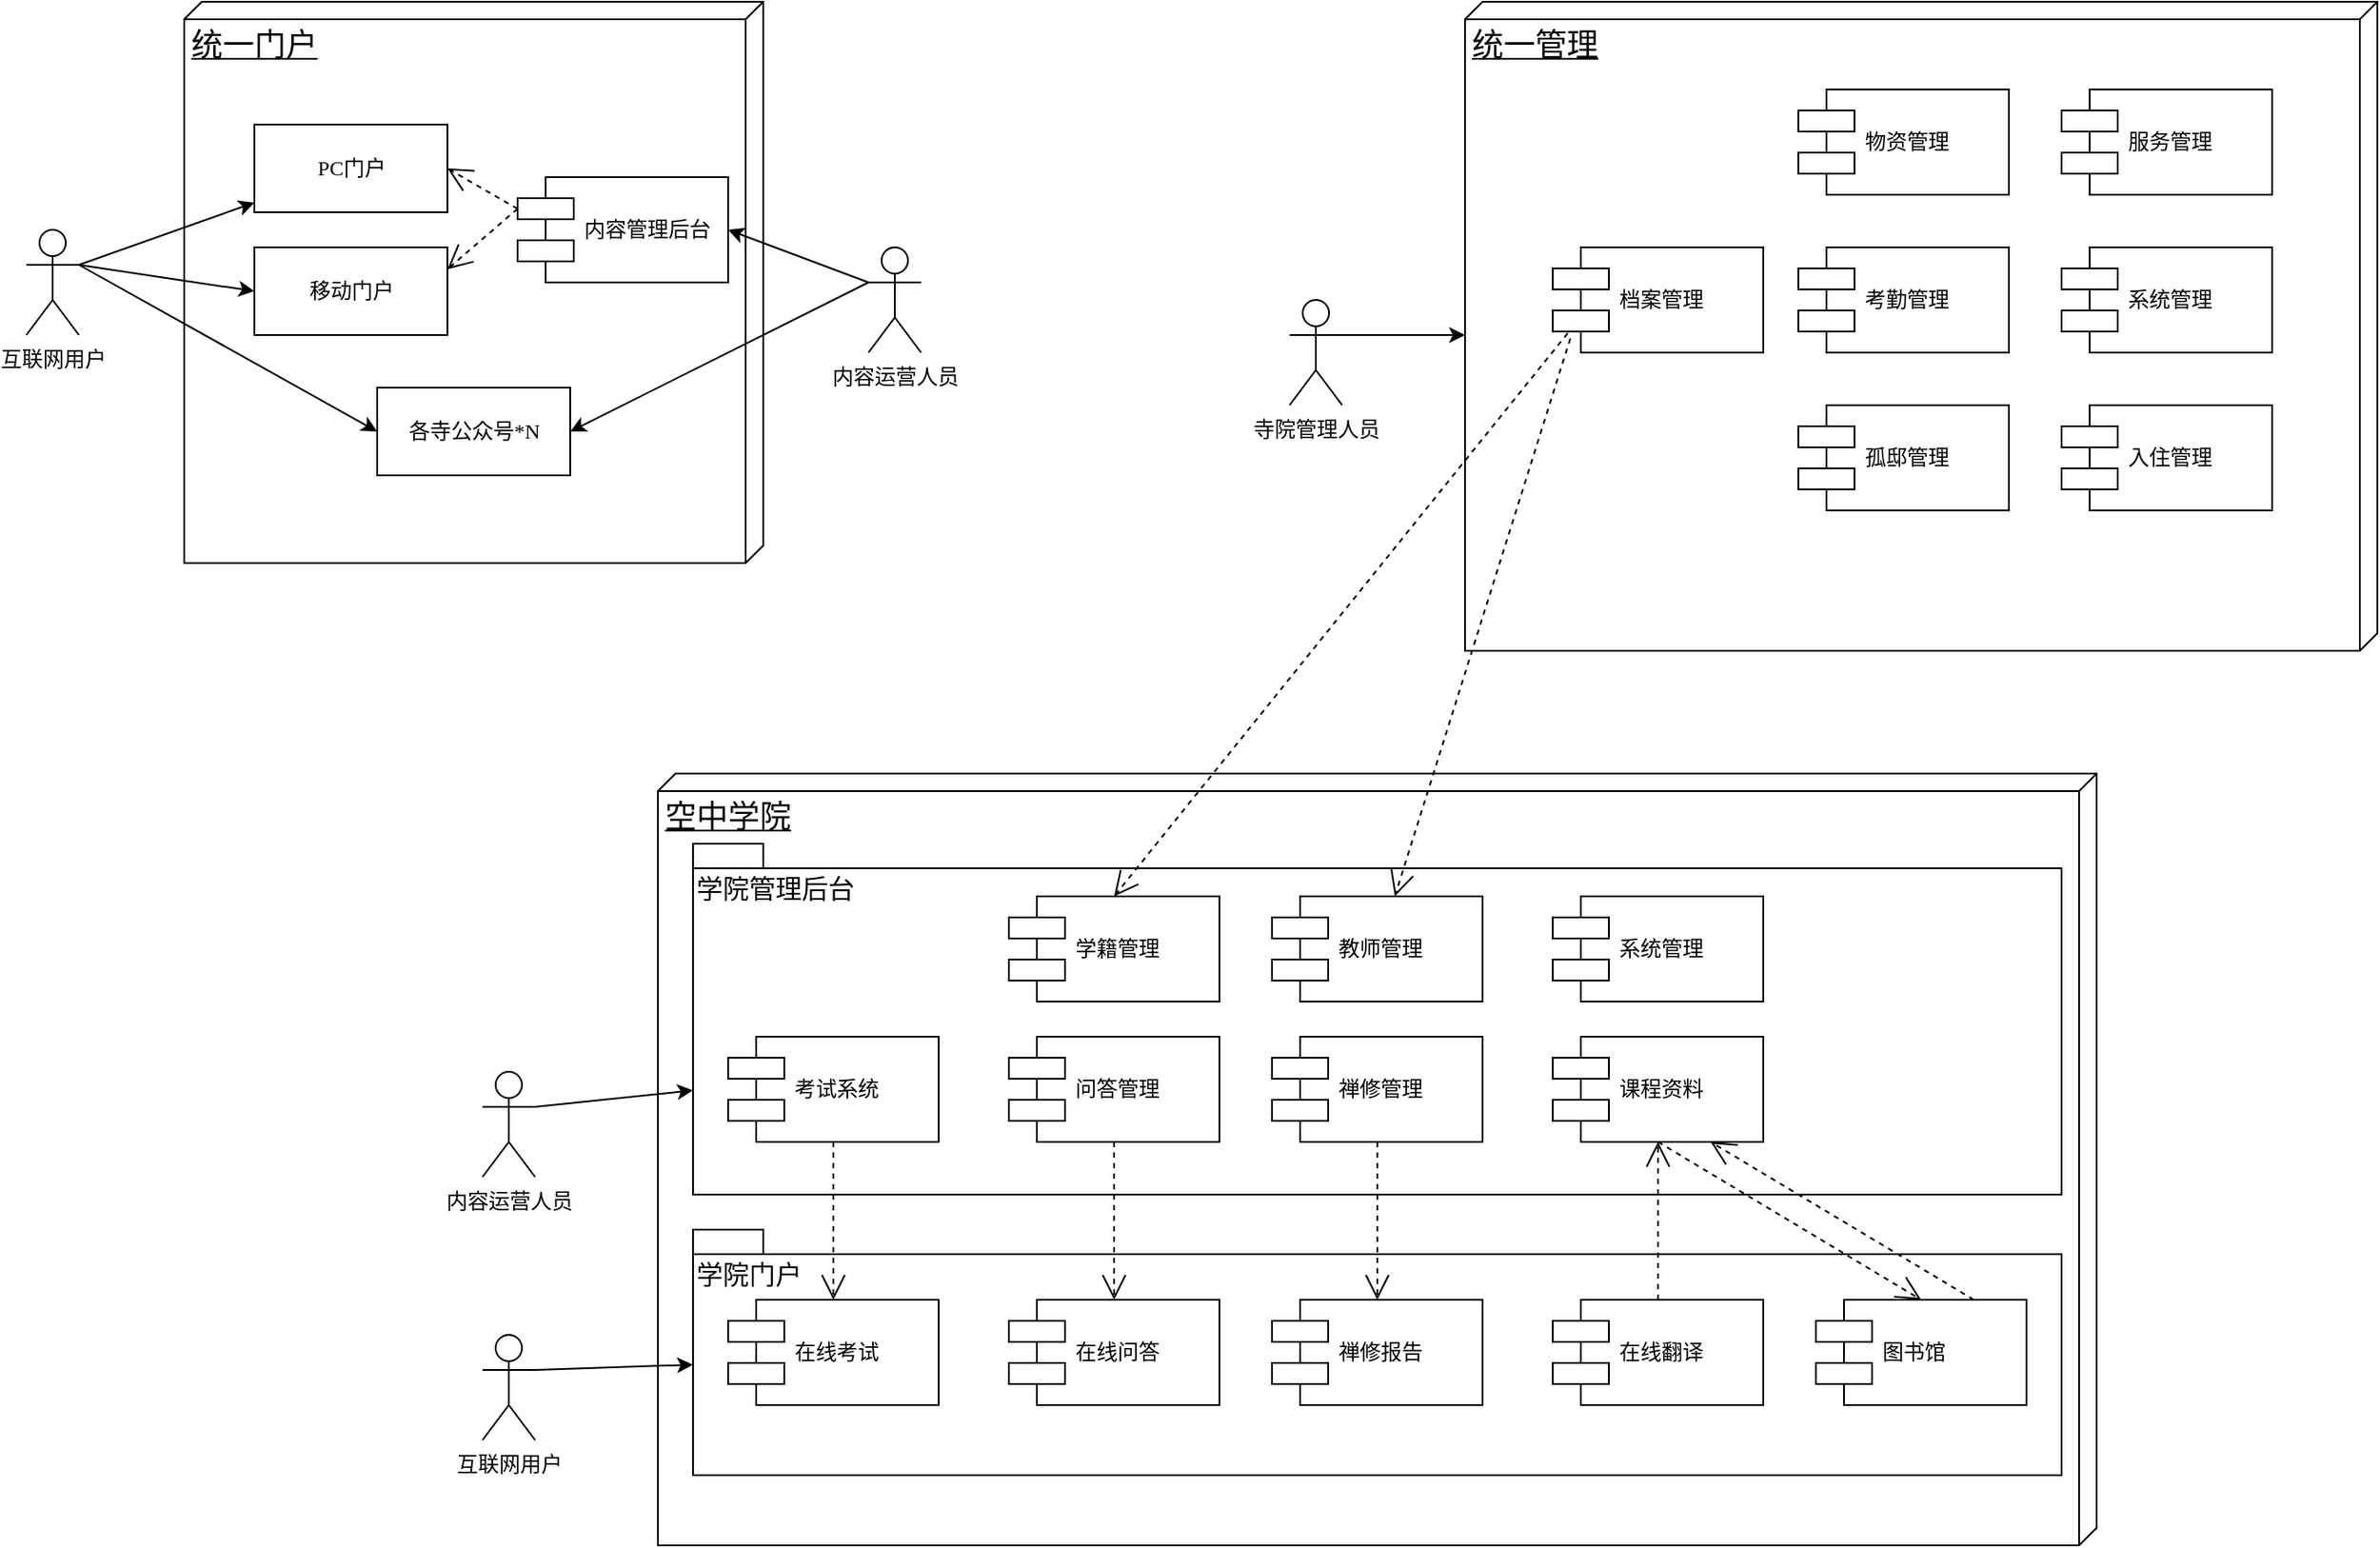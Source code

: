 <mxfile version="16.4.3" type="github">
  <diagram name="Page-1" id="5f0bae14-7c28-e335-631c-24af17079c00">
    <mxGraphModel dx="1675" dy="934" grid="1" gridSize="10" guides="1" tooltips="1" connect="1" arrows="1" fold="1" page="1" pageScale="1" pageWidth="1100" pageHeight="850" background="none" math="0" shadow="0">
      <root>
        <mxCell id="0" />
        <mxCell id="1" parent="0" />
        <mxCell id="39150e848f15840c-1" value="统一门户" style="verticalAlign=top;align=left;spacingTop=8;spacingLeft=2;spacingRight=12;shape=cube;size=10;direction=south;fontStyle=4;html=1;rounded=0;shadow=0;comic=0;labelBackgroundColor=none;strokeWidth=1;fontFamily=Verdana;fontSize=18;" parent="1" vertex="1">
          <mxGeometry x="120" y="70" width="330" height="320" as="geometry" />
        </mxCell>
        <mxCell id="39150e848f15840c-2" value="统一管理" style="verticalAlign=top;align=left;spacingTop=8;spacingLeft=2;spacingRight=12;shape=cube;size=10;direction=south;fontStyle=4;html=1;rounded=0;shadow=0;comic=0;labelBackgroundColor=none;strokeWidth=1;fontFamily=Verdana;fontSize=18;" parent="1" vertex="1">
          <mxGeometry x="850" y="70" width="520" height="370" as="geometry" />
        </mxCell>
        <mxCell id="39150e848f15840c-4" value="PC门户" style="html=1;rounded=0;shadow=0;comic=0;labelBackgroundColor=none;strokeWidth=1;fontFamily=Verdana;fontSize=12;align=center;" parent="1" vertex="1">
          <mxGeometry x="160" y="140" width="110" height="50" as="geometry" />
        </mxCell>
        <mxCell id="39150e848f15840c-5" value="内容管理后台" style="shape=component;align=left;spacingLeft=36;rounded=0;shadow=0;comic=0;labelBackgroundColor=none;strokeWidth=1;fontFamily=Verdana;fontSize=12;html=1;" parent="1" vertex="1">
          <mxGeometry x="310" y="170" width="120" height="60" as="geometry" />
        </mxCell>
        <mxCell id="ZJF9qfAngsYHFAXgRAQW-3" value="档案管理" style="shape=component;align=left;spacingLeft=36;rounded=0;shadow=0;comic=0;labelBackgroundColor=none;strokeWidth=1;fontFamily=Verdana;fontSize=12;html=1;" vertex="1" parent="1">
          <mxGeometry x="900" y="210" width="120" height="60" as="geometry" />
        </mxCell>
        <mxCell id="ZJF9qfAngsYHFAXgRAQW-5" value="内容运营人员" style="shape=umlActor;verticalLabelPosition=bottom;verticalAlign=top;html=1;" vertex="1" parent="1">
          <mxGeometry x="510" y="210" width="30" height="60" as="geometry" />
        </mxCell>
        <mxCell id="ZJF9qfAngsYHFAXgRAQW-6" value="互联网用户" style="shape=umlActor;verticalLabelPosition=bottom;verticalAlign=top;html=1;" vertex="1" parent="1">
          <mxGeometry x="30" y="200" width="30" height="60" as="geometry" />
        </mxCell>
        <mxCell id="ZJF9qfAngsYHFAXgRAQW-13" value="" style="endArrow=classic;html=1;rounded=0;exitX=1;exitY=0.333;exitDx=0;exitDy=0;exitPerimeter=0;" edge="1" parent="1" source="ZJF9qfAngsYHFAXgRAQW-6" target="39150e848f15840c-4">
          <mxGeometry width="50" height="50" relative="1" as="geometry">
            <mxPoint x="470" y="360" as="sourcePoint" />
            <mxPoint x="520" y="310" as="targetPoint" />
          </mxGeometry>
        </mxCell>
        <mxCell id="ZJF9qfAngsYHFAXgRAQW-14" value="" style="endArrow=classic;html=1;rounded=0;exitX=0;exitY=0.333;exitDx=0;exitDy=0;exitPerimeter=0;entryX=1;entryY=0.5;entryDx=0;entryDy=0;" edge="1" parent="1" source="ZJF9qfAngsYHFAXgRAQW-5" target="39150e848f15840c-5">
          <mxGeometry width="50" height="50" relative="1" as="geometry">
            <mxPoint x="470" y="360" as="sourcePoint" />
            <mxPoint x="520" y="310" as="targetPoint" />
          </mxGeometry>
        </mxCell>
        <mxCell id="ZJF9qfAngsYHFAXgRAQW-15" value="移动门户" style="html=1;rounded=0;shadow=0;comic=0;labelBackgroundColor=none;strokeWidth=1;fontFamily=Verdana;fontSize=12;align=center;" vertex="1" parent="1">
          <mxGeometry x="160" y="210" width="110" height="50" as="geometry" />
        </mxCell>
        <mxCell id="ZJF9qfAngsYHFAXgRAQW-16" value="各寺公众号*N" style="html=1;rounded=0;shadow=0;comic=0;labelBackgroundColor=none;strokeWidth=1;fontFamily=Verdana;fontSize=12;align=center;" vertex="1" parent="1">
          <mxGeometry x="230" y="290" width="110" height="50" as="geometry" />
        </mxCell>
        <mxCell id="ZJF9qfAngsYHFAXgRAQW-19" value="" style="endArrow=open;endSize=12;dashed=1;html=1;rounded=0;exitX=0;exitY=0.3;exitDx=0;exitDy=0;entryX=1;entryY=0.5;entryDx=0;entryDy=0;" edge="1" parent="1" source="39150e848f15840c-5" target="39150e848f15840c-4">
          <mxGeometry width="160" relative="1" as="geometry">
            <mxPoint x="420" y="340" as="sourcePoint" />
            <mxPoint x="580" y="340" as="targetPoint" />
          </mxGeometry>
        </mxCell>
        <mxCell id="ZJF9qfAngsYHFAXgRAQW-20" value="" style="endArrow=open;endSize=12;dashed=1;html=1;rounded=0;exitX=0;exitY=0.3;exitDx=0;exitDy=0;entryX=1;entryY=0.25;entryDx=0;entryDy=0;" edge="1" parent="1" source="39150e848f15840c-5" target="ZJF9qfAngsYHFAXgRAQW-15">
          <mxGeometry width="160" relative="1" as="geometry">
            <mxPoint x="320" y="163" as="sourcePoint" />
            <mxPoint x="280" y="175" as="targetPoint" />
          </mxGeometry>
        </mxCell>
        <mxCell id="ZJF9qfAngsYHFAXgRAQW-21" value="" style="endArrow=classic;html=1;rounded=0;entryX=0;entryY=0.5;entryDx=0;entryDy=0;exitX=1;exitY=0.333;exitDx=0;exitDy=0;exitPerimeter=0;" edge="1" parent="1" source="ZJF9qfAngsYHFAXgRAQW-6" target="ZJF9qfAngsYHFAXgRAQW-15">
          <mxGeometry width="50" height="50" relative="1" as="geometry">
            <mxPoint x="150" y="-20" as="sourcePoint" />
            <mxPoint x="216.216" y="150" as="targetPoint" />
          </mxGeometry>
        </mxCell>
        <mxCell id="ZJF9qfAngsYHFAXgRAQW-22" value="" style="endArrow=classic;html=1;rounded=0;entryX=0;entryY=0.5;entryDx=0;entryDy=0;" edge="1" parent="1" target="ZJF9qfAngsYHFAXgRAQW-16">
          <mxGeometry width="50" height="50" relative="1" as="geometry">
            <mxPoint x="60" y="220" as="sourcePoint" />
            <mxPoint x="160" y="315" as="targetPoint" />
          </mxGeometry>
        </mxCell>
        <mxCell id="ZJF9qfAngsYHFAXgRAQW-23" value="" style="endArrow=classic;html=1;rounded=0;entryX=1;entryY=0.5;entryDx=0;entryDy=0;" edge="1" parent="1" target="ZJF9qfAngsYHFAXgRAQW-16">
          <mxGeometry width="50" height="50" relative="1" as="geometry">
            <mxPoint x="510" y="230" as="sourcePoint" />
            <mxPoint x="400" y="280" as="targetPoint" />
          </mxGeometry>
        </mxCell>
        <mxCell id="ZJF9qfAngsYHFAXgRAQW-24" value="物资管理" style="shape=component;align=left;spacingLeft=36;rounded=0;shadow=0;comic=0;labelBackgroundColor=none;strokeWidth=1;fontFamily=Verdana;fontSize=12;html=1;" vertex="1" parent="1">
          <mxGeometry x="1040" y="120" width="120" height="60" as="geometry" />
        </mxCell>
        <mxCell id="ZJF9qfAngsYHFAXgRAQW-25" value="服务管理" style="shape=component;align=left;spacingLeft=36;rounded=0;shadow=0;comic=0;labelBackgroundColor=none;strokeWidth=1;fontFamily=Verdana;fontSize=12;html=1;" vertex="1" parent="1">
          <mxGeometry x="1190" y="120" width="120" height="60" as="geometry" />
        </mxCell>
        <mxCell id="ZJF9qfAngsYHFAXgRAQW-26" value="入住管理" style="shape=component;align=left;spacingLeft=36;rounded=0;shadow=0;comic=0;labelBackgroundColor=none;strokeWidth=1;fontFamily=Verdana;fontSize=12;html=1;" vertex="1" parent="1">
          <mxGeometry x="1190" y="300" width="120" height="60" as="geometry" />
        </mxCell>
        <mxCell id="ZJF9qfAngsYHFAXgRAQW-27" value="考勤管理" style="shape=component;align=left;spacingLeft=36;rounded=0;shadow=0;comic=0;labelBackgroundColor=none;strokeWidth=1;fontFamily=Verdana;fontSize=12;html=1;" vertex="1" parent="1">
          <mxGeometry x="1040" y="210" width="120" height="60" as="geometry" />
        </mxCell>
        <mxCell id="ZJF9qfAngsYHFAXgRAQW-28" value="系统管理" style="shape=component;align=left;spacingLeft=36;rounded=0;shadow=0;comic=0;labelBackgroundColor=none;strokeWidth=1;fontFamily=Verdana;fontSize=12;html=1;" vertex="1" parent="1">
          <mxGeometry x="1190" y="210" width="120" height="60" as="geometry" />
        </mxCell>
        <mxCell id="ZJF9qfAngsYHFAXgRAQW-32" value="寺院管理人员" style="shape=umlActor;verticalLabelPosition=bottom;verticalAlign=top;html=1;" vertex="1" parent="1">
          <mxGeometry x="750" y="240" width="30" height="60" as="geometry" />
        </mxCell>
        <mxCell id="ZJF9qfAngsYHFAXgRAQW-33" value="" style="endArrow=classic;html=1;rounded=0;exitX=1;exitY=0.333;exitDx=0;exitDy=0;exitPerimeter=0;entryX=0;entryY=0;entryDx=190;entryDy=520;entryPerimeter=0;" edge="1" parent="1" source="ZJF9qfAngsYHFAXgRAQW-32" target="39150e848f15840c-2">
          <mxGeometry width="50" height="50" relative="1" as="geometry">
            <mxPoint x="780" y="230" as="sourcePoint" />
            <mxPoint x="880" y="194.516" as="targetPoint" />
          </mxGeometry>
        </mxCell>
        <mxCell id="ZJF9qfAngsYHFAXgRAQW-34" value="孤邸管理" style="shape=component;align=left;spacingLeft=36;rounded=0;shadow=0;comic=0;labelBackgroundColor=none;strokeWidth=1;fontFamily=Verdana;fontSize=12;html=1;" vertex="1" parent="1">
          <mxGeometry x="1040" y="300" width="120" height="60" as="geometry" />
        </mxCell>
        <mxCell id="ZJF9qfAngsYHFAXgRAQW-35" value="空中学院" style="verticalAlign=top;align=left;spacingTop=8;spacingLeft=2;spacingRight=12;shape=cube;size=10;direction=south;fontStyle=4;html=1;rounded=0;shadow=0;comic=0;labelBackgroundColor=none;strokeWidth=1;fontFamily=Verdana;fontSize=18;" vertex="1" parent="1">
          <mxGeometry x="390" y="510" width="820" height="440" as="geometry" />
        </mxCell>
        <mxCell id="ZJF9qfAngsYHFAXgRAQW-42" value="内容运营人员" style="shape=umlActor;verticalLabelPosition=bottom;verticalAlign=top;html=1;" vertex="1" parent="1">
          <mxGeometry x="290" y="680" width="30" height="60" as="geometry" />
        </mxCell>
        <mxCell id="ZJF9qfAngsYHFAXgRAQW-43" value="" style="endArrow=classic;html=1;rounded=0;exitX=1;exitY=0.333;exitDx=0;exitDy=0;exitPerimeter=0;" edge="1" parent="1" source="ZJF9qfAngsYHFAXgRAQW-42" target="ZJF9qfAngsYHFAXgRAQW-45">
          <mxGeometry width="50" height="50" relative="1" as="geometry">
            <mxPoint x="320" y="670" as="sourcePoint" />
            <mxPoint x="420" y="634.516" as="targetPoint" />
          </mxGeometry>
        </mxCell>
        <mxCell id="ZJF9qfAngsYHFAXgRAQW-45" value="学院管理后台" style="shape=folder;fontStyle=0;spacingTop=10;tabWidth=40;tabHeight=14;tabPosition=left;html=1;verticalAlign=top;fontSize=15;align=left;" vertex="1" parent="1">
          <mxGeometry x="410" y="550" width="780" height="200" as="geometry" />
        </mxCell>
        <mxCell id="ZJF9qfAngsYHFAXgRAQW-38" value="教师管理" style="shape=component;align=left;spacingLeft=36;rounded=0;shadow=0;comic=0;labelBackgroundColor=none;strokeWidth=1;fontFamily=Verdana;fontSize=12;html=1;" vertex="1" parent="1">
          <mxGeometry x="740" y="580" width="120" height="60" as="geometry" />
        </mxCell>
        <mxCell id="ZJF9qfAngsYHFAXgRAQW-36" value="课程资料" style="shape=component;align=left;spacingLeft=36;rounded=0;shadow=0;comic=0;labelBackgroundColor=none;strokeWidth=1;fontFamily=Verdana;fontSize=12;html=1;" vertex="1" parent="1">
          <mxGeometry x="900" y="660" width="120" height="60" as="geometry" />
        </mxCell>
        <mxCell id="ZJF9qfAngsYHFAXgRAQW-37" value="学籍管理" style="shape=component;align=left;spacingLeft=36;rounded=0;shadow=0;comic=0;labelBackgroundColor=none;strokeWidth=1;fontFamily=Verdana;fontSize=12;html=1;" vertex="1" parent="1">
          <mxGeometry x="590" y="580" width="120" height="60" as="geometry" />
        </mxCell>
        <mxCell id="ZJF9qfAngsYHFAXgRAQW-39" value="系统管理" style="shape=component;align=left;spacingLeft=36;rounded=0;shadow=0;comic=0;labelBackgroundColor=none;strokeWidth=1;fontFamily=Verdana;fontSize=12;html=1;" vertex="1" parent="1">
          <mxGeometry x="900" y="580" width="120" height="60" as="geometry" />
        </mxCell>
        <mxCell id="ZJF9qfAngsYHFAXgRAQW-40" value="考试系统" style="shape=component;align=left;spacingLeft=36;rounded=0;shadow=0;comic=0;labelBackgroundColor=none;strokeWidth=1;fontFamily=Verdana;fontSize=12;html=1;" vertex="1" parent="1">
          <mxGeometry x="430" y="660" width="120" height="60" as="geometry" />
        </mxCell>
        <mxCell id="ZJF9qfAngsYHFAXgRAQW-41" value="问答管理" style="shape=component;align=left;spacingLeft=36;rounded=0;shadow=0;comic=0;labelBackgroundColor=none;strokeWidth=1;fontFamily=Verdana;fontSize=12;html=1;" vertex="1" parent="1">
          <mxGeometry x="590" y="660" width="120" height="60" as="geometry" />
        </mxCell>
        <mxCell id="ZJF9qfAngsYHFAXgRAQW-46" value="学院门户" style="shape=folder;fontStyle=0;spacingTop=10;tabWidth=40;tabHeight=14;tabPosition=left;html=1;verticalAlign=top;fontSize=15;align=left;" vertex="1" parent="1">
          <mxGeometry x="410" y="770" width="780" height="140" as="geometry" />
        </mxCell>
        <mxCell id="ZJF9qfAngsYHFAXgRAQW-47" value="在线考试" style="shape=component;align=left;spacingLeft=36;rounded=0;shadow=0;comic=0;labelBackgroundColor=none;strokeWidth=1;fontFamily=Verdana;fontSize=12;html=1;" vertex="1" parent="1">
          <mxGeometry x="430" y="810" width="120" height="60" as="geometry" />
        </mxCell>
        <mxCell id="ZJF9qfAngsYHFAXgRAQW-48" value="在线问答" style="shape=component;align=left;spacingLeft=36;rounded=0;shadow=0;comic=0;labelBackgroundColor=none;strokeWidth=1;fontFamily=Verdana;fontSize=12;html=1;" vertex="1" parent="1">
          <mxGeometry x="590" y="810" width="120" height="60" as="geometry" />
        </mxCell>
        <mxCell id="ZJF9qfAngsYHFAXgRAQW-49" value="在线翻译" style="shape=component;align=left;spacingLeft=36;rounded=0;shadow=0;comic=0;labelBackgroundColor=none;strokeWidth=1;fontFamily=Verdana;fontSize=12;html=1;" vertex="1" parent="1">
          <mxGeometry x="900" y="810" width="120" height="60" as="geometry" />
        </mxCell>
        <mxCell id="ZJF9qfAngsYHFAXgRAQW-50" value="" style="endArrow=open;endSize=12;dashed=1;html=1;rounded=0;exitX=0.5;exitY=1;exitDx=0;exitDy=0;" edge="1" parent="1" source="ZJF9qfAngsYHFAXgRAQW-40" target="ZJF9qfAngsYHFAXgRAQW-47">
          <mxGeometry width="160" relative="1" as="geometry">
            <mxPoint x="320" y="198" as="sourcePoint" />
            <mxPoint x="280" y="232.5" as="targetPoint" />
          </mxGeometry>
        </mxCell>
        <mxCell id="ZJF9qfAngsYHFAXgRAQW-51" value="" style="endArrow=open;endSize=12;dashed=1;html=1;rounded=0;exitX=0.5;exitY=0;exitDx=0;exitDy=0;entryX=0.5;entryY=1;entryDx=0;entryDy=0;" edge="1" parent="1" source="ZJF9qfAngsYHFAXgRAQW-49" target="ZJF9qfAngsYHFAXgRAQW-36">
          <mxGeometry width="160" relative="1" as="geometry">
            <mxPoint x="1120" y="830" as="sourcePoint" />
            <mxPoint x="1120" y="830" as="targetPoint" />
          </mxGeometry>
        </mxCell>
        <mxCell id="ZJF9qfAngsYHFAXgRAQW-52" value="" style="endArrow=open;endSize=12;dashed=1;html=1;rounded=0;exitX=0.5;exitY=1;exitDx=0;exitDy=0;entryX=0.5;entryY=0;entryDx=0;entryDy=0;" edge="1" parent="1" source="ZJF9qfAngsYHFAXgRAQW-41" target="ZJF9qfAngsYHFAXgRAQW-48">
          <mxGeometry width="160" relative="1" as="geometry">
            <mxPoint x="649.41" y="830.0" as="sourcePoint" />
            <mxPoint x="649.41" y="910" as="targetPoint" />
          </mxGeometry>
        </mxCell>
        <mxCell id="ZJF9qfAngsYHFAXgRAQW-53" value="互联网用户" style="shape=umlActor;verticalLabelPosition=bottom;verticalAlign=top;html=1;" vertex="1" parent="1">
          <mxGeometry x="290" y="830" width="30" height="60" as="geometry" />
        </mxCell>
        <mxCell id="ZJF9qfAngsYHFAXgRAQW-54" value="" style="endArrow=classic;html=1;rounded=0;exitX=1;exitY=0.333;exitDx=0;exitDy=0;exitPerimeter=0;entryX=0;entryY=0;entryDx=0;entryDy=77;entryPerimeter=0;" edge="1" parent="1" source="ZJF9qfAngsYHFAXgRAQW-53" target="ZJF9qfAngsYHFAXgRAQW-46">
          <mxGeometry width="50" height="50" relative="1" as="geometry">
            <mxPoint x="720" y="1110" as="sourcePoint" />
            <mxPoint x="410" y="934.516" as="targetPoint" />
          </mxGeometry>
        </mxCell>
        <mxCell id="ZJF9qfAngsYHFAXgRAQW-55" value="" style="endArrow=open;endSize=12;dashed=1;html=1;rounded=0;exitX=0.071;exitY=0.816;exitDx=0;exitDy=0;entryX=0.5;entryY=0;entryDx=0;entryDy=0;exitPerimeter=0;" edge="1" parent="1" source="ZJF9qfAngsYHFAXgRAQW-3" target="ZJF9qfAngsYHFAXgRAQW-37">
          <mxGeometry width="160" relative="1" as="geometry">
            <mxPoint x="320" y="198" as="sourcePoint" />
            <mxPoint x="280" y="232.5" as="targetPoint" />
          </mxGeometry>
        </mxCell>
        <mxCell id="ZJF9qfAngsYHFAXgRAQW-56" value="" style="endArrow=open;endSize=12;dashed=1;html=1;rounded=0;exitX=0;exitY=0.7;exitDx=0;exitDy=0;" edge="1" parent="1">
          <mxGeometry width="160" relative="1" as="geometry">
            <mxPoint x="910" y="262" as="sourcePoint" />
            <mxPoint x="810" y="580" as="targetPoint" />
          </mxGeometry>
        </mxCell>
        <mxCell id="ZJF9qfAngsYHFAXgRAQW-58" value="禅修管理" style="shape=component;align=left;spacingLeft=36;rounded=0;shadow=0;comic=0;labelBackgroundColor=none;strokeWidth=1;fontFamily=Verdana;fontSize=12;html=1;" vertex="1" parent="1">
          <mxGeometry x="740" y="660" width="120" height="60" as="geometry" />
        </mxCell>
        <mxCell id="ZJF9qfAngsYHFAXgRAQW-59" value="图书馆" style="shape=component;align=left;spacingLeft=36;rounded=0;shadow=0;comic=0;labelBackgroundColor=none;strokeWidth=1;fontFamily=Verdana;fontSize=12;html=1;" vertex="1" parent="1">
          <mxGeometry x="1050" y="810" width="120" height="60" as="geometry" />
        </mxCell>
        <mxCell id="ZJF9qfAngsYHFAXgRAQW-60" value="" style="endArrow=open;endSize=12;dashed=1;html=1;rounded=0;exitX=0.5;exitY=1;exitDx=0;exitDy=0;entryX=0.5;entryY=0;entryDx=0;entryDy=0;" edge="1" parent="1" source="ZJF9qfAngsYHFAXgRAQW-36" target="ZJF9qfAngsYHFAXgRAQW-59">
          <mxGeometry width="160" relative="1" as="geometry">
            <mxPoint x="1119.41" y="830.0" as="sourcePoint" />
            <mxPoint x="1119.41" y="910" as="targetPoint" />
          </mxGeometry>
        </mxCell>
        <mxCell id="ZJF9qfAngsYHFAXgRAQW-61" value="" style="endArrow=open;endSize=12;dashed=1;html=1;rounded=0;entryX=0.5;entryY=0;entryDx=0;entryDy=0;exitX=0.5;exitY=1;exitDx=0;exitDy=0;" edge="1" parent="1" source="ZJF9qfAngsYHFAXgRAQW-58" target="ZJF9qfAngsYHFAXgRAQW-63">
          <mxGeometry width="160" relative="1" as="geometry">
            <mxPoint x="800" y="830" as="sourcePoint" />
            <mxPoint x="809.41" y="910" as="targetPoint" />
          </mxGeometry>
        </mxCell>
        <mxCell id="ZJF9qfAngsYHFAXgRAQW-62" value="" style="endArrow=open;endSize=12;dashed=1;html=1;rounded=0;exitX=0.75;exitY=0;exitDx=0;exitDy=0;entryX=0.75;entryY=1;entryDx=0;entryDy=0;" edge="1" parent="1" source="ZJF9qfAngsYHFAXgRAQW-59" target="ZJF9qfAngsYHFAXgRAQW-36">
          <mxGeometry width="160" relative="1" as="geometry">
            <mxPoint x="1290.0" y="850.0" as="sourcePoint" />
            <mxPoint x="1290.0" y="930" as="targetPoint" />
          </mxGeometry>
        </mxCell>
        <mxCell id="ZJF9qfAngsYHFAXgRAQW-63" value="禅修报告" style="shape=component;align=left;spacingLeft=36;rounded=0;shadow=0;comic=0;labelBackgroundColor=none;strokeWidth=1;fontFamily=Verdana;fontSize=12;html=1;" vertex="1" parent="1">
          <mxGeometry x="740" y="810" width="120" height="60" as="geometry" />
        </mxCell>
      </root>
    </mxGraphModel>
  </diagram>
</mxfile>
